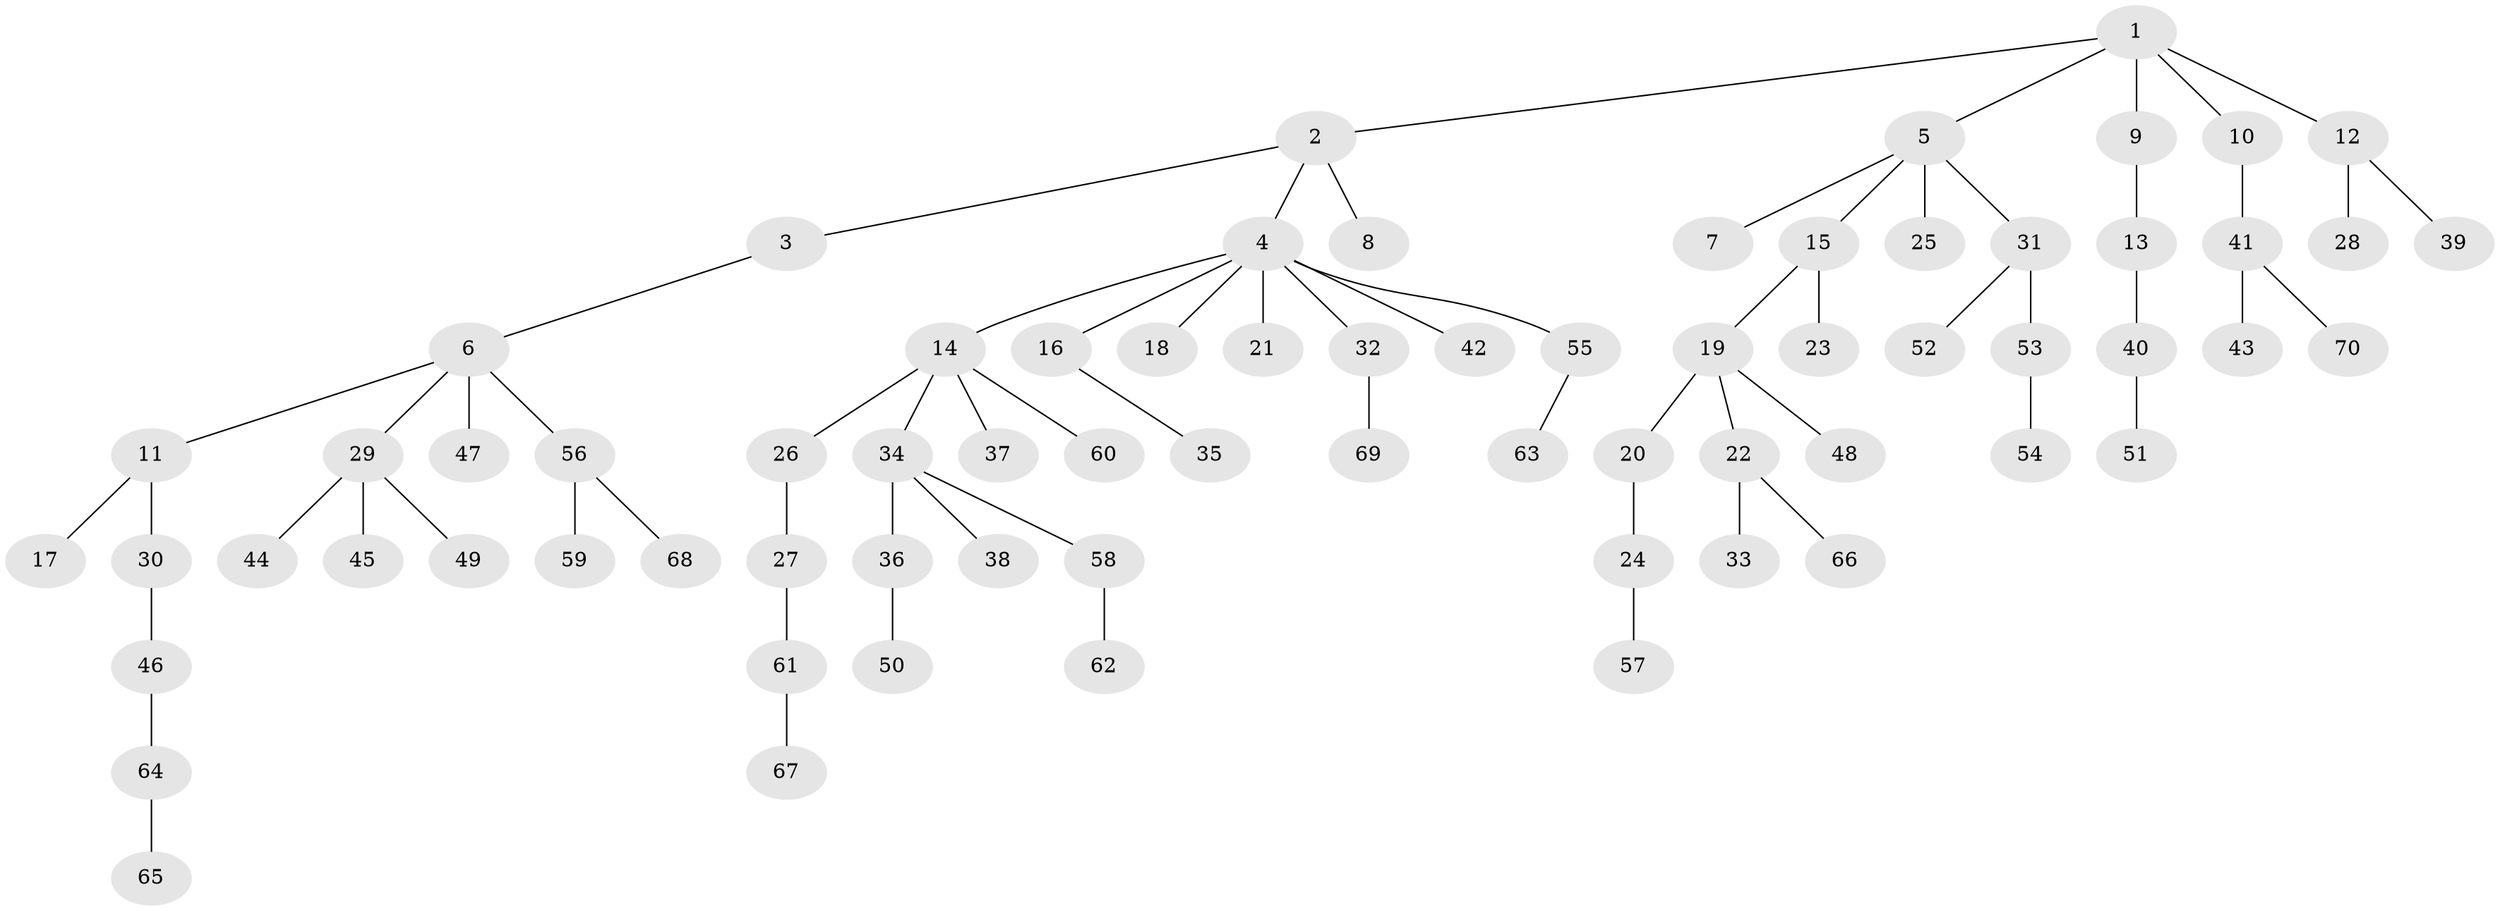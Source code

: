 // Generated by graph-tools (version 1.1) at 2025/15/03/09/25 04:15:31]
// undirected, 70 vertices, 69 edges
graph export_dot {
graph [start="1"]
  node [color=gray90,style=filled];
  1;
  2;
  3;
  4;
  5;
  6;
  7;
  8;
  9;
  10;
  11;
  12;
  13;
  14;
  15;
  16;
  17;
  18;
  19;
  20;
  21;
  22;
  23;
  24;
  25;
  26;
  27;
  28;
  29;
  30;
  31;
  32;
  33;
  34;
  35;
  36;
  37;
  38;
  39;
  40;
  41;
  42;
  43;
  44;
  45;
  46;
  47;
  48;
  49;
  50;
  51;
  52;
  53;
  54;
  55;
  56;
  57;
  58;
  59;
  60;
  61;
  62;
  63;
  64;
  65;
  66;
  67;
  68;
  69;
  70;
  1 -- 2;
  1 -- 5;
  1 -- 9;
  1 -- 10;
  1 -- 12;
  2 -- 3;
  2 -- 4;
  2 -- 8;
  3 -- 6;
  4 -- 14;
  4 -- 16;
  4 -- 18;
  4 -- 21;
  4 -- 32;
  4 -- 42;
  4 -- 55;
  5 -- 7;
  5 -- 15;
  5 -- 25;
  5 -- 31;
  6 -- 11;
  6 -- 29;
  6 -- 47;
  6 -- 56;
  9 -- 13;
  10 -- 41;
  11 -- 17;
  11 -- 30;
  12 -- 28;
  12 -- 39;
  13 -- 40;
  14 -- 26;
  14 -- 34;
  14 -- 37;
  14 -- 60;
  15 -- 19;
  15 -- 23;
  16 -- 35;
  19 -- 20;
  19 -- 22;
  19 -- 48;
  20 -- 24;
  22 -- 33;
  22 -- 66;
  24 -- 57;
  26 -- 27;
  27 -- 61;
  29 -- 44;
  29 -- 45;
  29 -- 49;
  30 -- 46;
  31 -- 52;
  31 -- 53;
  32 -- 69;
  34 -- 36;
  34 -- 38;
  34 -- 58;
  36 -- 50;
  40 -- 51;
  41 -- 43;
  41 -- 70;
  46 -- 64;
  53 -- 54;
  55 -- 63;
  56 -- 59;
  56 -- 68;
  58 -- 62;
  61 -- 67;
  64 -- 65;
}
